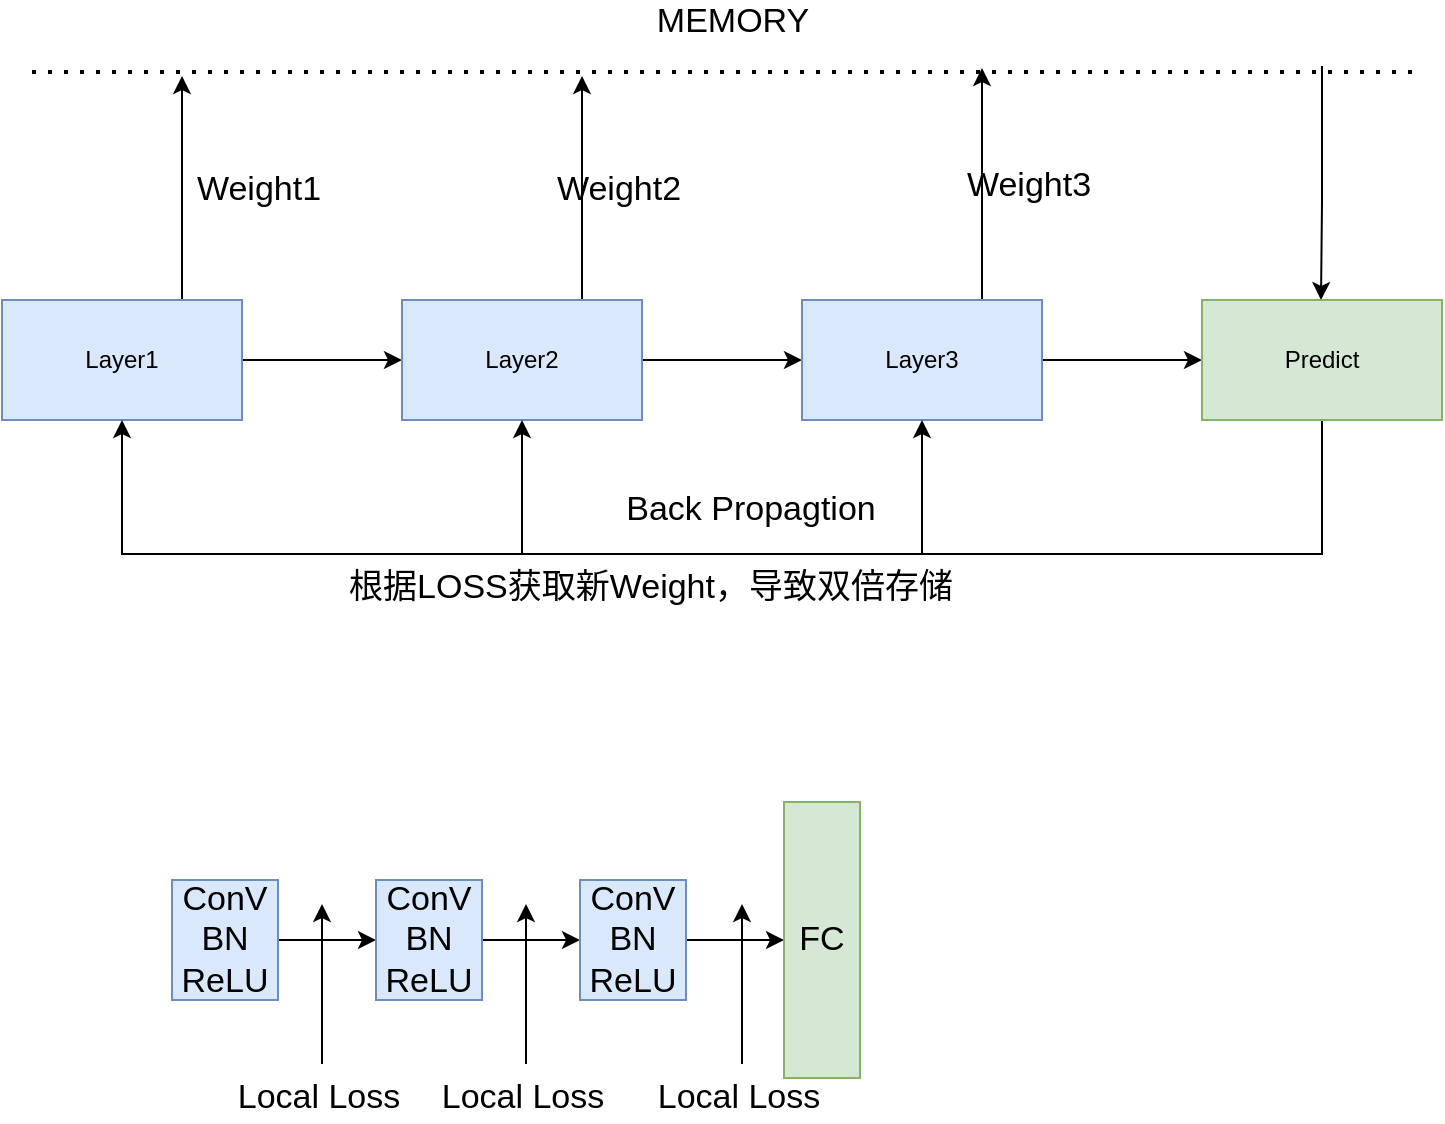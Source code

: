 <mxfile version="16.5.1" type="device"><diagram id="_v-AHhavMZcdQ6MDlAJX" name="第 1 页"><mxGraphModel dx="1038" dy="660" grid="0" gridSize="10" guides="1" tooltips="1" connect="1" arrows="1" fold="1" page="1" pageScale="1" pageWidth="1169" pageHeight="1654" math="0" shadow="0"><root><mxCell id="0"/><mxCell id="1" parent="0"/><mxCell id="ljJMU3ihfpAA9RRhYSc0-3" value="" style="edgeStyle=orthogonalEdgeStyle;rounded=0;orthogonalLoop=1;jettySize=auto;html=1;" edge="1" parent="1" source="ljJMU3ihfpAA9RRhYSc0-1" target="ljJMU3ihfpAA9RRhYSc0-2"><mxGeometry relative="1" as="geometry"/></mxCell><mxCell id="ljJMU3ihfpAA9RRhYSc0-14" style="edgeStyle=orthogonalEdgeStyle;rounded=0;orthogonalLoop=1;jettySize=auto;html=1;exitX=0.75;exitY=0;exitDx=0;exitDy=0;fontSize=17;" edge="1" parent="1" source="ljJMU3ihfpAA9RRhYSc0-1"><mxGeometry relative="1" as="geometry"><mxPoint x="314" y="81" as="targetPoint"/></mxGeometry></mxCell><mxCell id="ljJMU3ihfpAA9RRhYSc0-1" value="Layer1" style="rounded=0;whiteSpace=wrap;html=1;fillColor=#dae8fc;strokeColor=#6c8ebf;" vertex="1" parent="1"><mxGeometry x="224" y="193" width="120" height="60" as="geometry"/></mxCell><mxCell id="ljJMU3ihfpAA9RRhYSc0-5" value="" style="edgeStyle=orthogonalEdgeStyle;rounded=0;orthogonalLoop=1;jettySize=auto;html=1;" edge="1" parent="1" source="ljJMU3ihfpAA9RRhYSc0-2" target="ljJMU3ihfpAA9RRhYSc0-4"><mxGeometry relative="1" as="geometry"/></mxCell><mxCell id="ljJMU3ihfpAA9RRhYSc0-15" style="edgeStyle=orthogonalEdgeStyle;rounded=0;orthogonalLoop=1;jettySize=auto;html=1;exitX=0.75;exitY=0;exitDx=0;exitDy=0;fontSize=17;" edge="1" parent="1" source="ljJMU3ihfpAA9RRhYSc0-2"><mxGeometry relative="1" as="geometry"><mxPoint x="514" y="81" as="targetPoint"/></mxGeometry></mxCell><mxCell id="ljJMU3ihfpAA9RRhYSc0-2" value="Layer2" style="rounded=0;whiteSpace=wrap;html=1;fillColor=#dae8fc;strokeColor=#6c8ebf;" vertex="1" parent="1"><mxGeometry x="424" y="193" width="120" height="60" as="geometry"/></mxCell><mxCell id="ljJMU3ihfpAA9RRhYSc0-8" value="" style="edgeStyle=orthogonalEdgeStyle;rounded=0;orthogonalLoop=1;jettySize=auto;html=1;" edge="1" parent="1" source="ljJMU3ihfpAA9RRhYSc0-4" target="ljJMU3ihfpAA9RRhYSc0-7"><mxGeometry relative="1" as="geometry"/></mxCell><mxCell id="ljJMU3ihfpAA9RRhYSc0-18" style="edgeStyle=orthogonalEdgeStyle;rounded=0;orthogonalLoop=1;jettySize=auto;html=1;exitX=0.75;exitY=0;exitDx=0;exitDy=0;fontSize=17;" edge="1" parent="1" source="ljJMU3ihfpAA9RRhYSc0-4"><mxGeometry relative="1" as="geometry"><mxPoint x="714" y="77" as="targetPoint"/></mxGeometry></mxCell><mxCell id="ljJMU3ihfpAA9RRhYSc0-4" value="Layer3" style="rounded=0;whiteSpace=wrap;html=1;fillColor=#dae8fc;strokeColor=#6c8ebf;" vertex="1" parent="1"><mxGeometry x="624" y="193" width="120" height="60" as="geometry"/></mxCell><mxCell id="ljJMU3ihfpAA9RRhYSc0-22" style="edgeStyle=orthogonalEdgeStyle;rounded=0;orthogonalLoop=1;jettySize=auto;html=1;fontSize=17;" edge="1" parent="1"><mxGeometry relative="1" as="geometry"><mxPoint x="883.5" y="193.0" as="targetPoint"/><mxPoint x="884" y="76" as="sourcePoint"/><Array as="points"><mxPoint x="884" y="144"/></Array></mxGeometry></mxCell><mxCell id="ljJMU3ihfpAA9RRhYSc0-23" style="edgeStyle=orthogonalEdgeStyle;rounded=0;orthogonalLoop=1;jettySize=auto;html=1;exitX=0.5;exitY=1;exitDx=0;exitDy=0;entryX=0.5;entryY=1;entryDx=0;entryDy=0;fontSize=17;" edge="1" parent="1" source="ljJMU3ihfpAA9RRhYSc0-7" target="ljJMU3ihfpAA9RRhYSc0-1"><mxGeometry relative="1" as="geometry"><Array as="points"><mxPoint x="884" y="320"/><mxPoint x="284" y="320"/></Array></mxGeometry></mxCell><mxCell id="ljJMU3ihfpAA9RRhYSc0-25" style="edgeStyle=orthogonalEdgeStyle;rounded=0;orthogonalLoop=1;jettySize=auto;html=1;exitX=0.5;exitY=1;exitDx=0;exitDy=0;entryX=0.5;entryY=1;entryDx=0;entryDy=0;fontSize=17;" edge="1" parent="1" source="ljJMU3ihfpAA9RRhYSc0-7" target="ljJMU3ihfpAA9RRhYSc0-4"><mxGeometry relative="1" as="geometry"><Array as="points"><mxPoint x="884" y="320"/><mxPoint x="684" y="320"/></Array></mxGeometry></mxCell><mxCell id="ljJMU3ihfpAA9RRhYSc0-26" style="edgeStyle=orthogonalEdgeStyle;rounded=0;orthogonalLoop=1;jettySize=auto;html=1;exitX=0.5;exitY=1;exitDx=0;exitDy=0;entryX=0.5;entryY=1;entryDx=0;entryDy=0;fontSize=17;" edge="1" parent="1" source="ljJMU3ihfpAA9RRhYSc0-7" target="ljJMU3ihfpAA9RRhYSc0-2"><mxGeometry relative="1" as="geometry"><Array as="points"><mxPoint x="884" y="320"/><mxPoint x="484" y="320"/></Array></mxGeometry></mxCell><mxCell id="ljJMU3ihfpAA9RRhYSc0-7" value="Predict" style="rounded=0;whiteSpace=wrap;html=1;fillColor=#d5e8d4;strokeColor=#82b366;" vertex="1" parent="1"><mxGeometry x="824" y="193" width="120" height="60" as="geometry"/></mxCell><mxCell id="ljJMU3ihfpAA9RRhYSc0-11" value="" style="endArrow=none;dashed=1;html=1;dashPattern=1 3;strokeWidth=2;rounded=0;" edge="1" parent="1"><mxGeometry width="50" height="50" relative="1" as="geometry"><mxPoint x="239" y="79" as="sourcePoint"/><mxPoint x="932" y="79" as="targetPoint"/></mxGeometry></mxCell><mxCell id="ljJMU3ihfpAA9RRhYSc0-12" value="&lt;span style=&quot;font-size: 17px&quot;&gt;MEMORY&lt;br&gt;&lt;/span&gt;" style="text;html=1;align=center;verticalAlign=middle;resizable=0;points=[];autosize=1;strokeColor=none;fillColor=none;" vertex="1" parent="1"><mxGeometry x="546" y="44" width="86" height="19" as="geometry"/></mxCell><mxCell id="ljJMU3ihfpAA9RRhYSc0-16" value="Weight2" style="text;html=1;align=center;verticalAlign=middle;resizable=0;points=[];autosize=1;strokeColor=none;fillColor=none;fontSize=17;" vertex="1" parent="1"><mxGeometry x="496" y="126" width="72" height="24" as="geometry"/></mxCell><mxCell id="ljJMU3ihfpAA9RRhYSc0-17" value="Weight1" style="text;html=1;align=center;verticalAlign=middle;resizable=0;points=[];autosize=1;strokeColor=none;fillColor=none;fontSize=17;" vertex="1" parent="1"><mxGeometry x="316" y="126" width="72" height="24" as="geometry"/></mxCell><mxCell id="ljJMU3ihfpAA9RRhYSc0-19" value="Weight3" style="text;html=1;align=center;verticalAlign=middle;resizable=0;points=[];autosize=1;strokeColor=none;fillColor=none;fontSize=17;" vertex="1" parent="1"><mxGeometry x="701" y="124" width="72" height="24" as="geometry"/></mxCell><mxCell id="ljJMU3ihfpAA9RRhYSc0-24" value="Back Propagtion" style="text;html=1;align=center;verticalAlign=middle;resizable=0;points=[];autosize=1;strokeColor=none;fillColor=none;fontSize=17;" vertex="1" parent="1"><mxGeometry x="530" y="286" width="135" height="24" as="geometry"/></mxCell><mxCell id="ljJMU3ihfpAA9RRhYSc0-27" value="根据LOSS获取新Weight，导致双倍存储" style="text;html=1;align=center;verticalAlign=middle;resizable=0;points=[];autosize=1;strokeColor=none;fillColor=none;fontSize=17;" vertex="1" parent="1"><mxGeometry x="392" y="325" width="312" height="24" as="geometry"/></mxCell><mxCell id="ljJMU3ihfpAA9RRhYSc0-34" value="" style="edgeStyle=orthogonalEdgeStyle;rounded=0;orthogonalLoop=1;jettySize=auto;html=1;fontSize=17;" edge="1" parent="1" source="ljJMU3ihfpAA9RRhYSc0-28" target="ljJMU3ihfpAA9RRhYSc0-33"><mxGeometry relative="1" as="geometry"/></mxCell><mxCell id="ljJMU3ihfpAA9RRhYSc0-28" value="ConV&lt;br&gt;BN&lt;br&gt;ReLU" style="rounded=0;whiteSpace=wrap;html=1;fontSize=17;fillColor=#dae8fc;strokeColor=#6c8ebf;" vertex="1" parent="1"><mxGeometry x="309" y="483" width="53" height="60" as="geometry"/></mxCell><mxCell id="ljJMU3ihfpAA9RRhYSc0-36" value="" style="edgeStyle=orthogonalEdgeStyle;rounded=0;orthogonalLoop=1;jettySize=auto;html=1;fontSize=17;" edge="1" parent="1" source="ljJMU3ihfpAA9RRhYSc0-33" target="ljJMU3ihfpAA9RRhYSc0-35"><mxGeometry relative="1" as="geometry"/></mxCell><mxCell id="ljJMU3ihfpAA9RRhYSc0-33" value="ConV&lt;br&gt;BN&lt;br&gt;ReLU" style="rounded=0;whiteSpace=wrap;html=1;fontSize=17;fillColor=#dae8fc;strokeColor=#6c8ebf;" vertex="1" parent="1"><mxGeometry x="411" y="483" width="53" height="60" as="geometry"/></mxCell><mxCell id="ljJMU3ihfpAA9RRhYSc0-39" style="edgeStyle=orthogonalEdgeStyle;rounded=0;orthogonalLoop=1;jettySize=auto;html=1;exitX=1;exitY=0.5;exitDx=0;exitDy=0;entryX=0;entryY=0.5;entryDx=0;entryDy=0;fontSize=17;" edge="1" parent="1" source="ljJMU3ihfpAA9RRhYSc0-35" target="ljJMU3ihfpAA9RRhYSc0-38"><mxGeometry relative="1" as="geometry"/></mxCell><mxCell id="ljJMU3ihfpAA9RRhYSc0-35" value="ConV&lt;br&gt;BN&lt;br&gt;ReLU" style="rounded=0;whiteSpace=wrap;html=1;fontSize=17;fillColor=#dae8fc;strokeColor=#6c8ebf;" vertex="1" parent="1"><mxGeometry x="513" y="483" width="53" height="60" as="geometry"/></mxCell><mxCell id="ljJMU3ihfpAA9RRhYSc0-38" value="FC" style="rounded=0;whiteSpace=wrap;html=1;fontSize=17;fillColor=#d5e8d4;strokeColor=#82b366;" vertex="1" parent="1"><mxGeometry x="615" y="444" width="38" height="138" as="geometry"/></mxCell><mxCell id="ljJMU3ihfpAA9RRhYSc0-40" value="" style="endArrow=classic;html=1;rounded=0;fontSize=17;" edge="1" parent="1"><mxGeometry width="50" height="50" relative="1" as="geometry"><mxPoint x="384" y="575" as="sourcePoint"/><mxPoint x="384" y="495" as="targetPoint"/></mxGeometry></mxCell><mxCell id="ljJMU3ihfpAA9RRhYSc0-42" value="Local Loss&lt;br&gt;" style="text;html=1;align=center;verticalAlign=middle;resizable=0;points=[];autosize=1;strokeColor=none;fillColor=none;fontSize=17;" vertex="1" parent="1"><mxGeometry x="336" y="580" width="92" height="24" as="geometry"/></mxCell><mxCell id="ljJMU3ihfpAA9RRhYSc0-47" value="" style="endArrow=classic;html=1;rounded=0;fontSize=17;" edge="1" parent="1"><mxGeometry width="50" height="50" relative="1" as="geometry"><mxPoint x="486" y="575" as="sourcePoint"/><mxPoint x="486" y="495" as="targetPoint"/></mxGeometry></mxCell><mxCell id="ljJMU3ihfpAA9RRhYSc0-48" value="Local Loss&lt;br&gt;" style="text;html=1;align=center;verticalAlign=middle;resizable=0;points=[];autosize=1;strokeColor=none;fillColor=none;fontSize=17;" vertex="1" parent="1"><mxGeometry x="438" y="580" width="92" height="24" as="geometry"/></mxCell><mxCell id="ljJMU3ihfpAA9RRhYSc0-49" value="" style="endArrow=classic;html=1;rounded=0;fontSize=17;" edge="1" parent="1"><mxGeometry width="50" height="50" relative="1" as="geometry"><mxPoint x="594" y="575" as="sourcePoint"/><mxPoint x="594" y="495" as="targetPoint"/></mxGeometry></mxCell><mxCell id="ljJMU3ihfpAA9RRhYSc0-50" value="Local Loss&lt;br&gt;" style="text;html=1;align=center;verticalAlign=middle;resizable=0;points=[];autosize=1;strokeColor=none;fillColor=none;fontSize=17;" vertex="1" parent="1"><mxGeometry x="546" y="580" width="92" height="24" as="geometry"/></mxCell></root></mxGraphModel></diagram></mxfile>